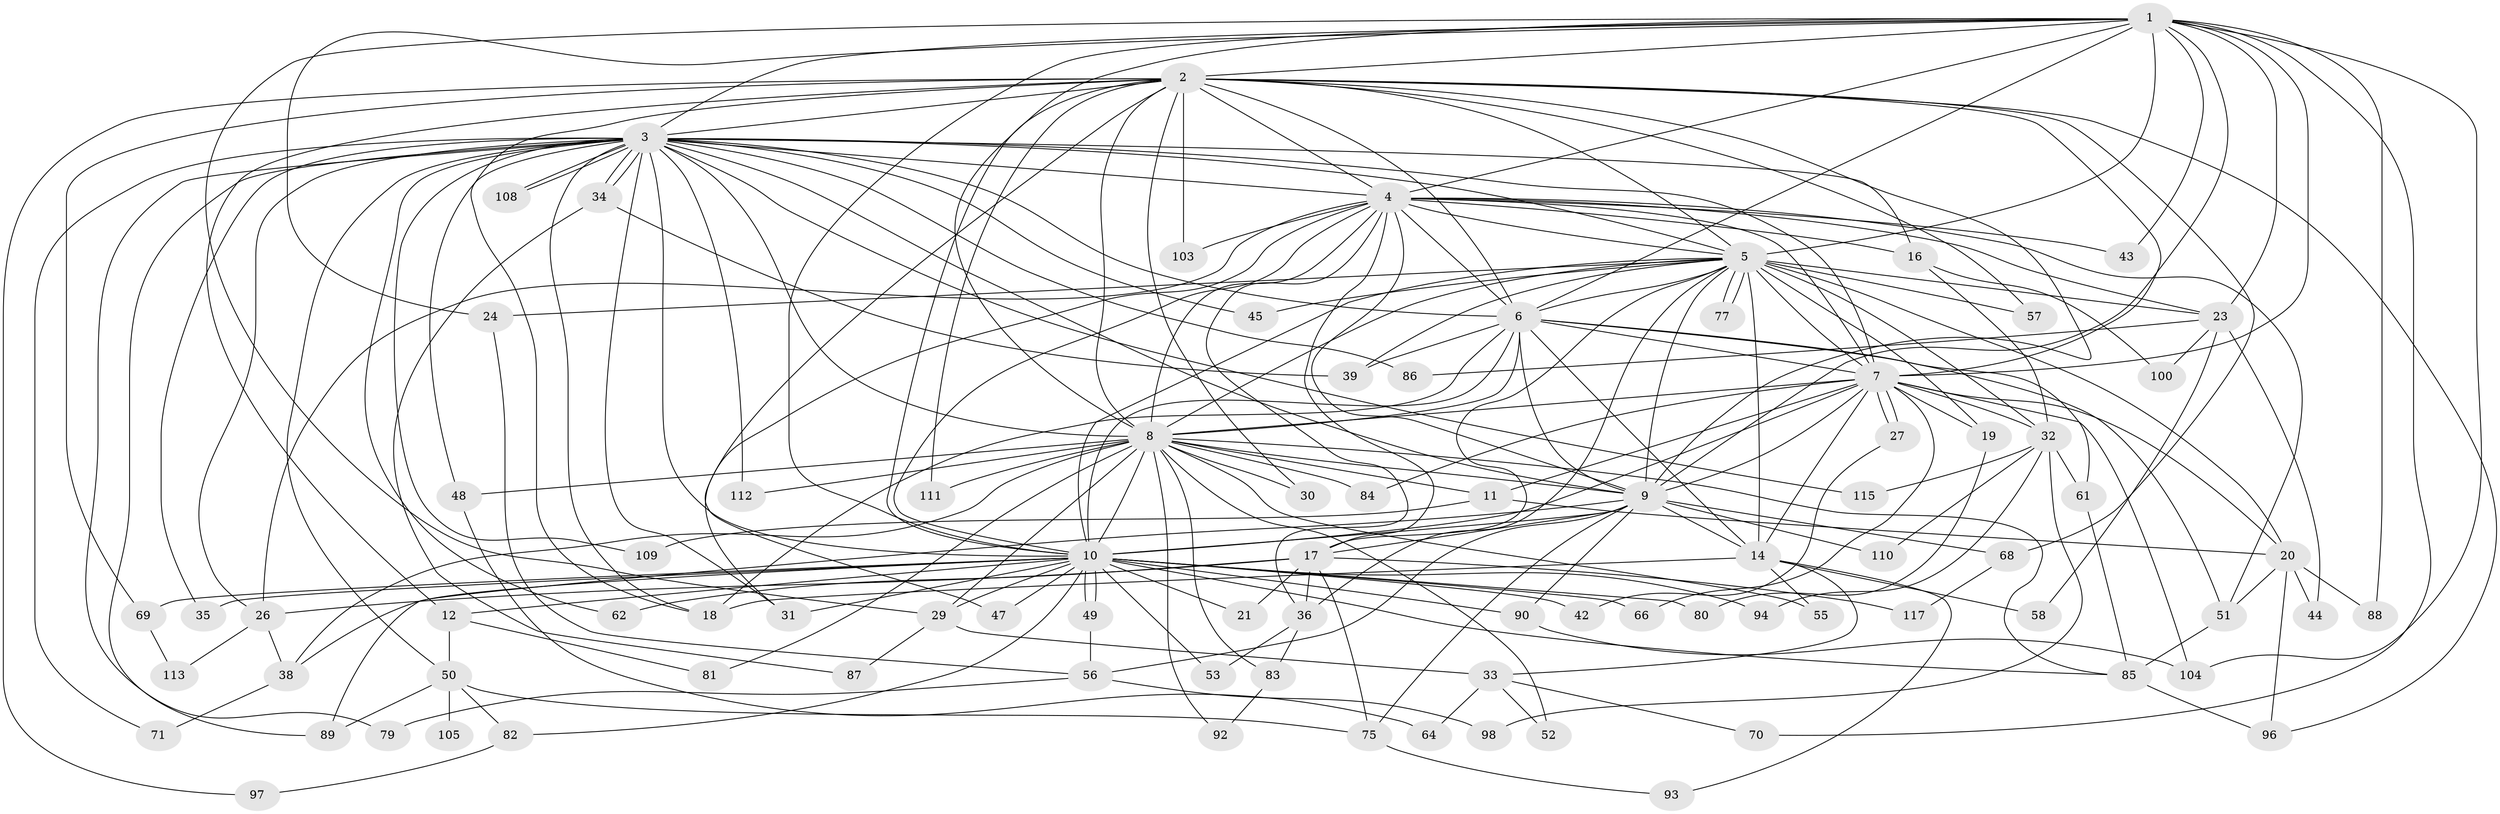 // Generated by graph-tools (version 1.1) at 2025/51/02/27/25 19:51:50]
// undirected, 88 vertices, 222 edges
graph export_dot {
graph [start="1"]
  node [color=gray90,style=filled];
  1 [super="+107"];
  2 [super="+59"];
  3 [super="+37"];
  4 [super="+13"];
  5 [super="+99"];
  6 [super="+65"];
  7 [super="+15"];
  8 [super="+22"];
  9 [super="+28"];
  10 [super="+63"];
  11 [super="+60"];
  12;
  14 [super="+25"];
  16;
  17 [super="+74"];
  18;
  19;
  20 [super="+40"];
  21;
  23 [super="+76"];
  24;
  26 [super="+67"];
  27;
  29;
  30;
  31 [super="+46"];
  32 [super="+91"];
  33;
  34 [super="+102"];
  35;
  36 [super="+78"];
  38 [super="+54"];
  39 [super="+41"];
  42;
  43;
  44;
  45;
  47;
  48;
  49;
  50 [super="+73"];
  51 [super="+95"];
  52;
  53;
  55;
  56 [super="+72"];
  57;
  58;
  61;
  62;
  64;
  66;
  68;
  69;
  70;
  71;
  75 [super="+116"];
  77;
  79;
  80;
  81;
  82;
  83;
  84;
  85 [super="+106"];
  86;
  87;
  88;
  89 [super="+114"];
  90;
  92;
  93;
  94;
  96 [super="+101"];
  97;
  98;
  100;
  103;
  104;
  105;
  108;
  109;
  110;
  111;
  112;
  113;
  115;
  117;
  1 -- 2;
  1 -- 3;
  1 -- 4;
  1 -- 5;
  1 -- 6;
  1 -- 7;
  1 -- 8;
  1 -- 9;
  1 -- 10;
  1 -- 24;
  1 -- 29;
  1 -- 43;
  1 -- 70;
  1 -- 88;
  1 -- 23;
  1 -- 104;
  2 -- 3;
  2 -- 4;
  2 -- 5;
  2 -- 6;
  2 -- 7 [weight=2];
  2 -- 8;
  2 -- 9;
  2 -- 10;
  2 -- 12;
  2 -- 18;
  2 -- 30;
  2 -- 31;
  2 -- 57;
  2 -- 68;
  2 -- 69;
  2 -- 96;
  2 -- 97;
  2 -- 111;
  2 -- 103;
  3 -- 4 [weight=2];
  3 -- 5;
  3 -- 6;
  3 -- 7;
  3 -- 8;
  3 -- 9;
  3 -- 10;
  3 -- 16;
  3 -- 31;
  3 -- 34 [weight=2];
  3 -- 34;
  3 -- 35;
  3 -- 45;
  3 -- 48;
  3 -- 50;
  3 -- 62;
  3 -- 71;
  3 -- 79;
  3 -- 86;
  3 -- 108;
  3 -- 108;
  3 -- 109;
  3 -- 112;
  3 -- 115;
  3 -- 18;
  3 -- 26;
  3 -- 89;
  4 -- 5;
  4 -- 6;
  4 -- 7;
  4 -- 8;
  4 -- 9;
  4 -- 10;
  4 -- 16;
  4 -- 23;
  4 -- 26;
  4 -- 36;
  4 -- 43;
  4 -- 47;
  4 -- 51;
  4 -- 103;
  4 -- 17;
  5 -- 6;
  5 -- 7;
  5 -- 8;
  5 -- 9;
  5 -- 10;
  5 -- 17;
  5 -- 19;
  5 -- 20 [weight=2];
  5 -- 23;
  5 -- 24;
  5 -- 32;
  5 -- 36;
  5 -- 39;
  5 -- 45;
  5 -- 57;
  5 -- 77;
  5 -- 77;
  5 -- 14;
  6 -- 7;
  6 -- 8 [weight=2];
  6 -- 9;
  6 -- 10;
  6 -- 14;
  6 -- 18;
  6 -- 61;
  6 -- 39;
  6 -- 51;
  7 -- 8;
  7 -- 9;
  7 -- 10;
  7 -- 11;
  7 -- 14;
  7 -- 19;
  7 -- 20;
  7 -- 27;
  7 -- 27;
  7 -- 66;
  7 -- 84;
  7 -- 104;
  7 -- 32;
  8 -- 9;
  8 -- 10;
  8 -- 11;
  8 -- 29;
  8 -- 30;
  8 -- 48;
  8 -- 52;
  8 -- 55;
  8 -- 81;
  8 -- 83;
  8 -- 84;
  8 -- 92;
  8 -- 111;
  8 -- 112;
  8 -- 38;
  8 -- 85;
  9 -- 10;
  9 -- 17;
  9 -- 56;
  9 -- 68;
  9 -- 89;
  9 -- 90;
  9 -- 110;
  9 -- 75;
  9 -- 14;
  10 -- 12;
  10 -- 21;
  10 -- 35;
  10 -- 38;
  10 -- 42;
  10 -- 47;
  10 -- 49;
  10 -- 49;
  10 -- 53;
  10 -- 66;
  10 -- 69;
  10 -- 80;
  10 -- 82;
  10 -- 85;
  10 -- 90;
  10 -- 29;
  10 -- 94;
  10 -- 31;
  11 -- 109;
  11 -- 20;
  12 -- 50 [weight=2];
  12 -- 81;
  14 -- 55;
  14 -- 93;
  14 -- 33;
  14 -- 18;
  14 -- 58;
  16 -- 32;
  16 -- 100;
  17 -- 21;
  17 -- 26;
  17 -- 62;
  17 -- 117;
  17 -- 75;
  17 -- 36;
  19 -- 80;
  20 -- 51;
  20 -- 88;
  20 -- 96;
  20 -- 44;
  23 -- 44;
  23 -- 58;
  23 -- 86;
  23 -- 100;
  24 -- 56;
  26 -- 113;
  26 -- 38;
  27 -- 42;
  29 -- 33;
  29 -- 87;
  32 -- 61;
  32 -- 110;
  32 -- 115;
  32 -- 98;
  32 -- 94;
  33 -- 52;
  33 -- 64;
  33 -- 70;
  34 -- 39;
  34 -- 87;
  36 -- 53;
  36 -- 83;
  38 -- 71;
  48 -- 64;
  49 -- 56;
  50 -- 75;
  50 -- 89;
  50 -- 105 [weight=2];
  50 -- 82;
  51 -- 85;
  56 -- 98;
  56 -- 79;
  61 -- 85;
  68 -- 117;
  69 -- 113;
  75 -- 93;
  82 -- 97;
  83 -- 92;
  85 -- 96;
  90 -- 104;
}
